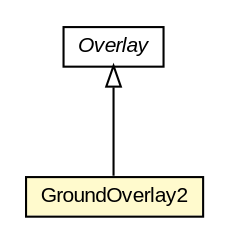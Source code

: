 #!/usr/local/bin/dot
#
# Class diagram 
# Generated by UMLGraph version R5_6-24-gf6e263 (http://www.umlgraph.org/)
#

digraph G {
	edge [fontname="arial",fontsize=10,labelfontname="arial",labelfontsize=10];
	node [fontname="arial",fontsize=10,shape=plaintext];
	nodesep=0.25;
	ranksep=0.5;
	// org.osmdroid.views.overlay.GroundOverlay2
	c13619 [label=<<table title="org.osmdroid.views.overlay.GroundOverlay2" border="0" cellborder="1" cellspacing="0" cellpadding="2" port="p" bgcolor="lemonChiffon" href="./GroundOverlay2.html">
		<tr><td><table border="0" cellspacing="0" cellpadding="1">
<tr><td align="center" balign="center"> GroundOverlay2 </td></tr>
		</table></td></tr>
		</table>>, URL="./GroundOverlay2.html", fontname="arial", fontcolor="black", fontsize=10.0];
	// org.osmdroid.views.overlay.Overlay
	c13657 [label=<<table title="org.osmdroid.views.overlay.Overlay" border="0" cellborder="1" cellspacing="0" cellpadding="2" port="p" href="./Overlay.html">
		<tr><td><table border="0" cellspacing="0" cellpadding="1">
<tr><td align="center" balign="center"><font face="arial italic"> Overlay </font></td></tr>
		</table></td></tr>
		</table>>, URL="./Overlay.html", fontname="arial", fontcolor="black", fontsize=10.0];
	//org.osmdroid.views.overlay.GroundOverlay2 extends org.osmdroid.views.overlay.Overlay
	c13657:p -> c13619:p [dir=back,arrowtail=empty];
}

